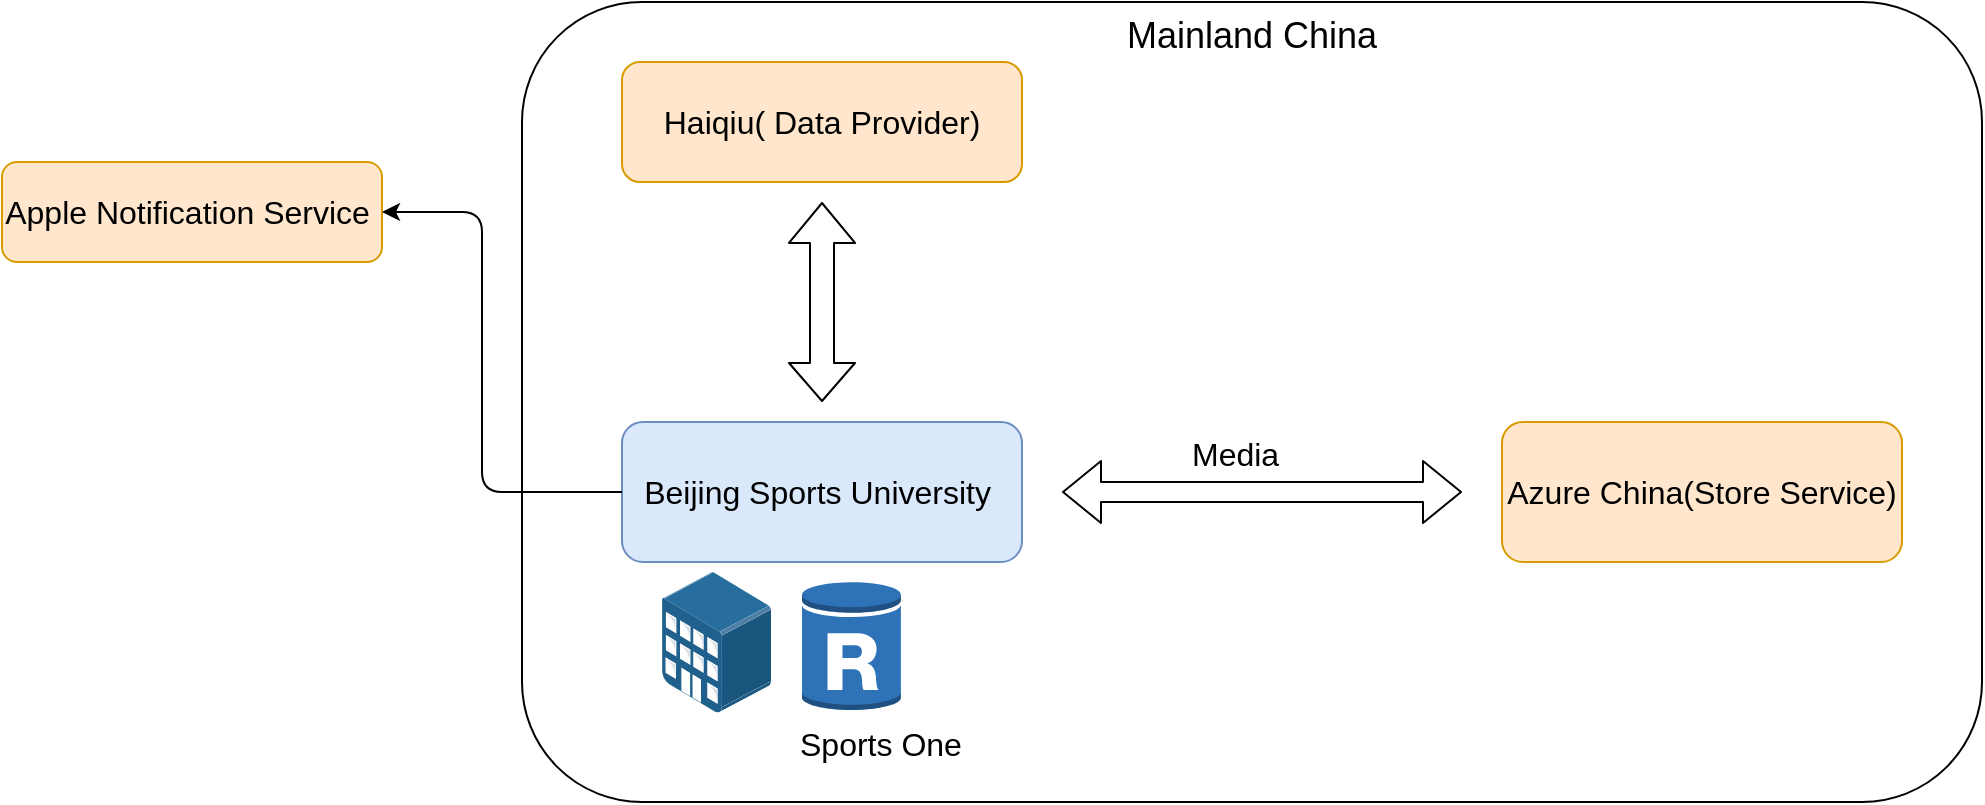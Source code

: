 <mxfile version="12.1.8" type="github" pages="1">
  <diagram id="xsiGQ0o9Yv8s01VBb9F1" name="Page-1">
    <mxGraphModel dx="1950" dy="629" grid="1" gridSize="10" guides="1" tooltips="1" connect="1" arrows="1" fold="1" page="1" pageScale="1" pageWidth="827" pageHeight="1169" math="0" shadow="0">
      <root>
        <mxCell id="0"/>
        <mxCell id="1" parent="0"/>
        <mxCell id="C2xm1iCQP3U-VCesAjYq-1" value="Mainland China" style="rounded=1;whiteSpace=wrap;html=1;strokeWidth=1;horizontal=1;verticalAlign=top;shadow=0;fontSize=18;" vertex="1" parent="1">
          <mxGeometry x="150" y="80" width="730" height="400" as="geometry"/>
        </mxCell>
        <mxCell id="C2xm1iCQP3U-VCesAjYq-2" value="&lt;span style=&quot;white-space: normal; font-size: 16px;&quot;&gt;Beijing Sports University&amp;nbsp;&lt;/span&gt;" style="rounded=1;whiteSpace=wrap;html=1;strokeWidth=1;horizontal=1;verticalAlign=middle;shadow=0;fontSize=16;fillColor=#dae8fc;strokeColor=#6c8ebf;" vertex="1" parent="1">
          <mxGeometry x="200" y="290" width="200" height="70" as="geometry"/>
        </mxCell>
        <mxCell id="C2xm1iCQP3U-VCesAjYq-9" value="" style="points=[];aspect=fixed;html=1;align=center;shadow=0;dashed=0;image;image=img/lib/allied_telesis/buildings/Medium_Business_Building.svg;rounded=1;strokeWidth=1;fontSize=16;imageBackground=#ffffff;" vertex="1" parent="1">
          <mxGeometry x="220" y="365" width="54.6" height="70.2" as="geometry"/>
        </mxCell>
        <mxCell id="C2xm1iCQP3U-VCesAjYq-10" value="" style="outlineConnect=0;dashed=0;verticalLabelPosition=bottom;verticalAlign=top;align=center;html=1;shape=mxgraph.aws3.rds_db_instance_read_replica;fillColor=#2E73B8;gradientColor=none;rounded=1;shadow=0;strokeWidth=1;fontSize=16;" vertex="1" parent="1">
          <mxGeometry x="290" y="369" width="49.5" height="66" as="geometry"/>
        </mxCell>
        <mxCell id="C2xm1iCQP3U-VCesAjYq-11" value="Sports One" style="text;html=1;fontSize=16;" vertex="1" parent="1">
          <mxGeometry x="286.5" y="435" width="87" height="30" as="geometry"/>
        </mxCell>
        <mxCell id="C2xm1iCQP3U-VCesAjYq-12" value="&lt;span style=&quot;white-space: normal ; font-size: 16px&quot;&gt;Azure China(Store Service)&lt;/span&gt;" style="rounded=1;whiteSpace=wrap;html=1;strokeWidth=1;horizontal=1;verticalAlign=middle;shadow=0;fontSize=16;fillColor=#ffe6cc;strokeColor=#d79b00;" vertex="1" parent="1">
          <mxGeometry x="640" y="290" width="200" height="70" as="geometry"/>
        </mxCell>
        <mxCell id="C2xm1iCQP3U-VCesAjYq-13" value="" style="shape=flexArrow;endArrow=classic;startArrow=classic;html=1;fontSize=16;" edge="1" parent="1">
          <mxGeometry width="50" height="50" relative="1" as="geometry">
            <mxPoint x="420" y="325" as="sourcePoint"/>
            <mxPoint x="620" y="325" as="targetPoint"/>
          </mxGeometry>
        </mxCell>
        <mxCell id="C2xm1iCQP3U-VCesAjYq-14" value="Media" style="text;html=1;fontSize=16;" vertex="1" parent="1">
          <mxGeometry x="482.5" y="290" width="65" height="30" as="geometry"/>
        </mxCell>
        <mxCell id="C2xm1iCQP3U-VCesAjYq-15" value="&lt;span style=&quot;white-space: normal ; font-size: 16px&quot;&gt;Haiqiu( Data Provider)&lt;/span&gt;" style="rounded=1;whiteSpace=wrap;html=1;strokeWidth=1;horizontal=1;verticalAlign=middle;shadow=0;fontSize=16;fillColor=#ffe6cc;strokeColor=#d79b00;" vertex="1" parent="1">
          <mxGeometry x="200" y="110" width="200" height="60" as="geometry"/>
        </mxCell>
        <mxCell id="C2xm1iCQP3U-VCesAjYq-16" value="" style="shape=flexArrow;endArrow=classic;startArrow=classic;html=1;fontSize=16;width=12;startSize=6.33;" edge="1" parent="1">
          <mxGeometry width="50" height="50" relative="1" as="geometry">
            <mxPoint x="300" y="180" as="sourcePoint"/>
            <mxPoint x="300" y="280" as="targetPoint"/>
          </mxGeometry>
        </mxCell>
        <mxCell id="C2xm1iCQP3U-VCesAjYq-21" value="&lt;span style=&quot;white-space: normal ; font-size: 16px&quot;&gt;Apple Notification Service&amp;nbsp;&lt;/span&gt;" style="rounded=1;whiteSpace=wrap;html=1;strokeWidth=1;horizontal=1;verticalAlign=middle;shadow=0;fontSize=16;fillColor=#ffe6cc;strokeColor=#d79b00;" vertex="1" parent="1">
          <mxGeometry x="-110" y="160" width="190" height="50" as="geometry"/>
        </mxCell>
        <mxCell id="C2xm1iCQP3U-VCesAjYq-23" value="" style="edgeStyle=elbowEdgeStyle;elbow=horizontal;endArrow=classic;html=1;fontSize=18;entryX=1;entryY=0.5;entryDx=0;entryDy=0;" edge="1" parent="1" source="C2xm1iCQP3U-VCesAjYq-2" target="C2xm1iCQP3U-VCesAjYq-21">
          <mxGeometry width="50" height="50" relative="1" as="geometry">
            <mxPoint x="-90" y="550" as="sourcePoint"/>
            <mxPoint x="-40" y="500" as="targetPoint"/>
            <Array as="points">
              <mxPoint x="130" y="250"/>
            </Array>
          </mxGeometry>
        </mxCell>
      </root>
    </mxGraphModel>
  </diagram>
</mxfile>

